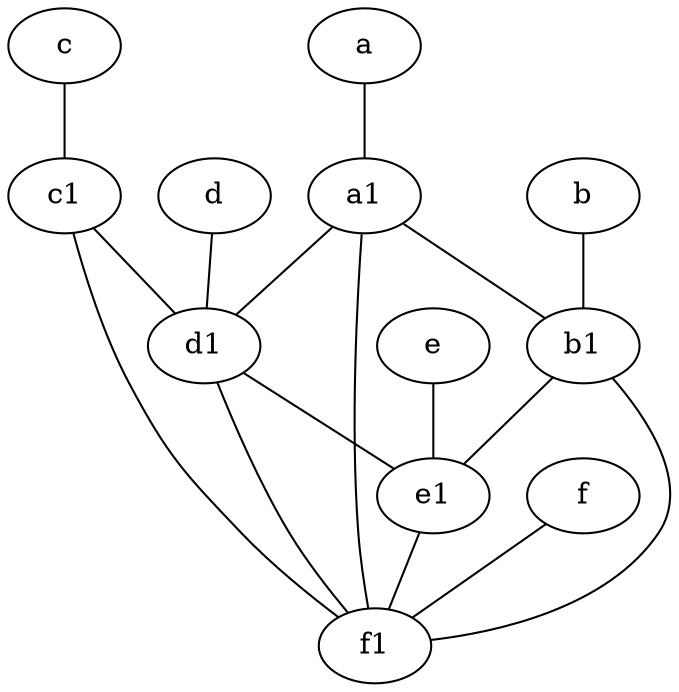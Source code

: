 graph {
	c [pos="4.5,2!"]
	a [pos="8,2!"]
	c1 [pos="4.5,3!"]
	e [pos="7,9!"]
	d1 [pos="3,5!"]
	a1 [pos="8,3!"]
	e1 [pos="7,7!"]
	f [pos="3,9!"]
	b [pos="10,4!"]
	b1 [pos="9,4!"]
	f1 [pos="3,8!"]
	d [pos="2,5!"]
	c -- c1
	b -- b1
	d1 -- e1
	d -- d1
	c1 -- f1
	e1 -- f1
	c1 -- d1
	a1 -- d1
	f -- f1
	e -- e1
	a1 -- b1
	b1 -- e1
	a -- a1
	b1 -- f1
	a1 -- f1
	d1 -- f1
}
